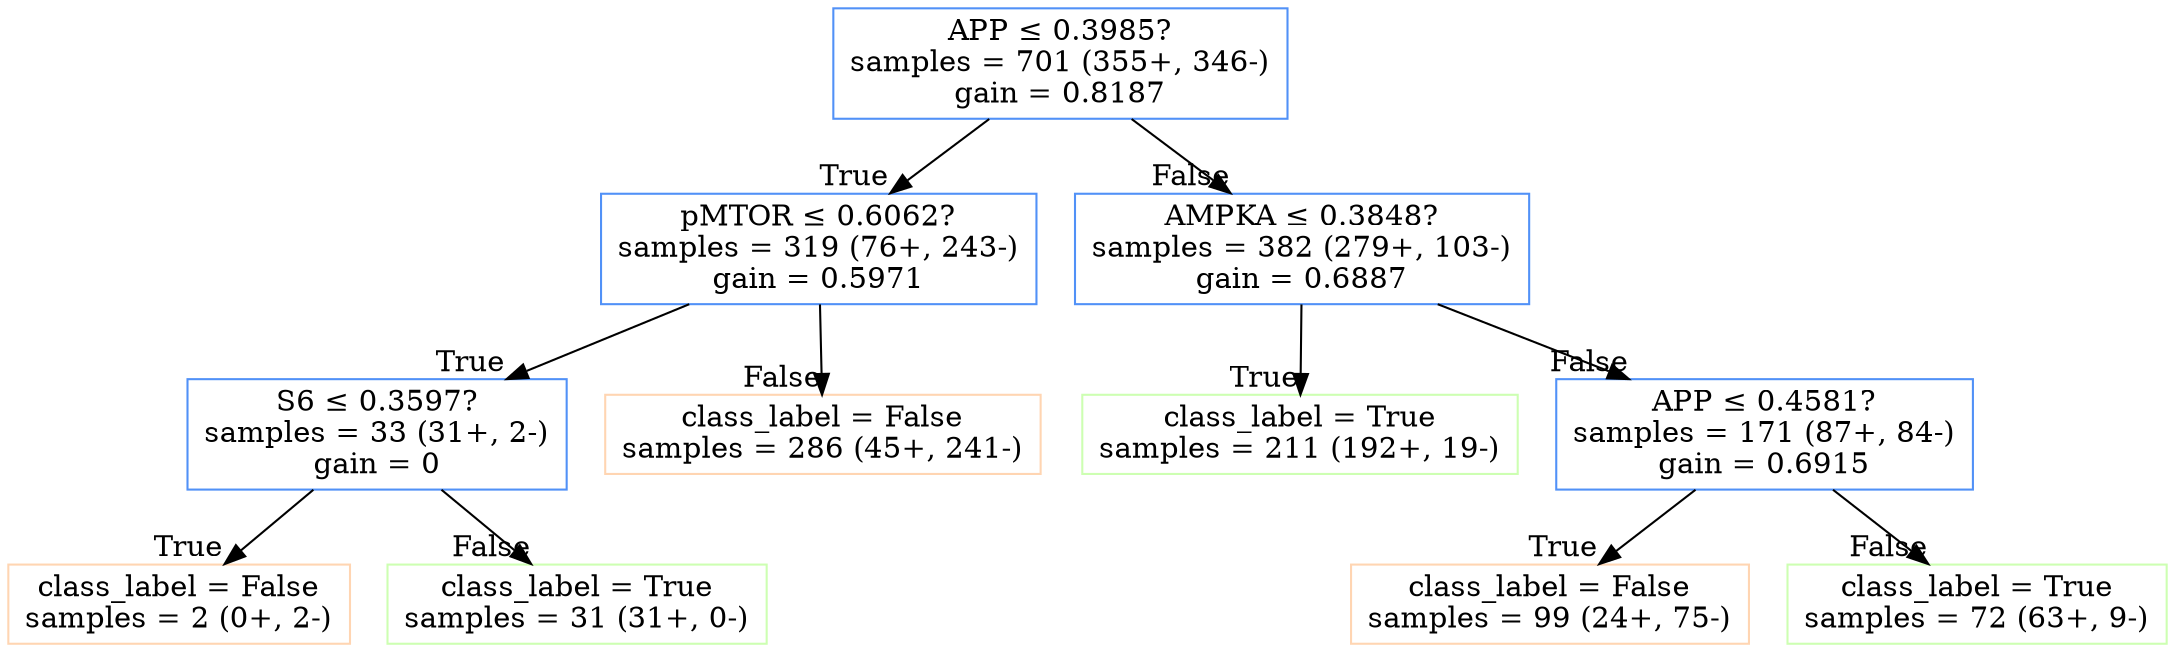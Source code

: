 strict digraph "" {
	node [label="\N",
		shape=box
	];
	15	 [color="#5191f7",
		label="APP &le; 0.3985?
samples = 701 (355+, 346-)
gain = 0.8187"];
	16	 [color="#5191f7",
		label="pMTOR &le; 0.6062?
samples = 319 (76+, 243-)
gain = 0.5971"];
	15 -> 16	 [headlabel=True];
	21	 [color="#5191f7",
		label="AMPKA &le; 0.3848?
samples = 382 (279+, 103-)
gain = 0.6887"];
	15 -> 21	 [headlabel=False];
	17	 [color="#5191f7",
		label="S6 &le; 0.3597?
samples = 33 (31+, 2-)
gain = 0"];
	16 -> 17	 [headlabel=True];
	20	 [color="#ffd5b2",
		label="class_label = False
samples = 286 (45+, 241-)"];
	16 -> 20	 [headlabel=False];
	18	 [color="#ffd5b2",
		label="class_label = False
samples = 2 (0+, 2-)"];
	17 -> 18	 [headlabel=True];
	19	 [color="#cdffb2",
		label="class_label = True
samples = 31 (31+, 0-)"];
	17 -> 19	 [headlabel=False];
	22	 [color="#cdffb2",
		label="class_label = True
samples = 211 (192+, 19-)"];
	21 -> 22	 [headlabel=True];
	23	 [color="#5191f7",
		label="APP &le; 0.4581?
samples = 171 (87+, 84-)
gain = 0.6915"];
	21 -> 23	 [headlabel=False];
	24	 [color="#ffd5b2",
		label="class_label = False
samples = 99 (24+, 75-)"];
	23 -> 24	 [headlabel=True];
	25	 [color="#cdffb2",
		label="class_label = True
samples = 72 (63+, 9-)"];
	23 -> 25	 [headlabel=False];
}
